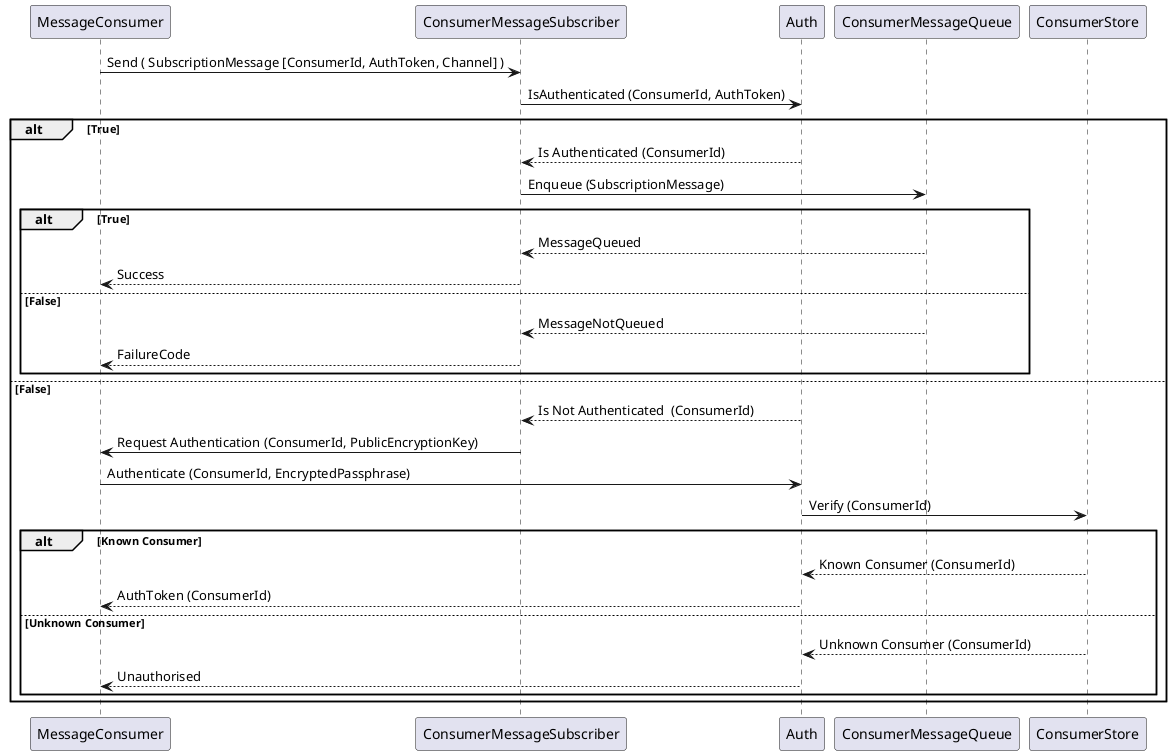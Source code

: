 @startuml architecture_overview

MessageConsumer -> ConsumerMessageSubscriber: Send ( SubscriptionMessage [ConsumerId, AuthToken, Channel] )
ConsumerMessageSubscriber -> Auth: IsAuthenticated (ConsumerId, AuthToken)
alt True
    Auth --> ConsumerMessageSubscriber: Is Authenticated (ConsumerId)
    ConsumerMessageSubscriber -> ConsumerMessageQueue: Enqueue (SubscriptionMessage)
    alt True
        ConsumerMessageQueue --> ConsumerMessageSubscriber: MessageQueued
        ConsumerMessageSubscriber --> MessageConsumer: Success
    else False
        ConsumerMessageQueue --> ConsumerMessageSubscriber: MessageNotQueued
        ConsumerMessageSubscriber --> MessageConsumer: FailureCode
    end
else False
    Auth --> ConsumerMessageSubscriber: Is Not Authenticated  (ConsumerId)
    ConsumerMessageSubscriber -> MessageConsumer: Request Authentication (ConsumerId, PublicEncryptionKey)
    MessageConsumer -> Auth: Authenticate (ConsumerId, EncryptedPassphrase)
    Auth -> ConsumerStore: Verify (ConsumerId)
    alt Known Consumer
        ConsumerStore --> Auth: Known Consumer (ConsumerId)
        Auth --> MessageConsumer: AuthToken (ConsumerId)
    else Unknown Consumer
        ConsumerStore --> Auth: Unknown Consumer (ConsumerId)
        Auth --> MessageConsumer: Unauthorised
    end
end

@enduml